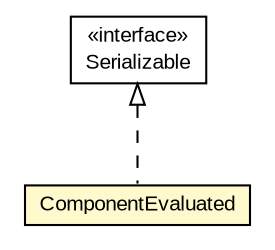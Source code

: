 #!/usr/local/bin/dot
#
# Class diagram 
# Generated by UMLGraph version 5.3 (http://www.umlgraph.org/)
#

digraph G {
	edge [fontname="arial",fontsize=10,labelfontname="arial",labelfontsize=10];
	node [fontname="arial",fontsize=10,shape=plaintext];
	nodesep=0.25;
	ranksep=0.5;
	// context.arch.logging.hibernate.ComponentEvaluated
	c165758 [label=<<table title="context.arch.logging.hibernate.ComponentEvaluated" border="0" cellborder="1" cellspacing="0" cellpadding="2" port="p" bgcolor="lemonChiffon" href="./ComponentEvaluated.html">
		<tr><td><table border="0" cellspacing="0" cellpadding="1">
<tr><td align="center" balign="center"> ComponentEvaluated </td></tr>
		</table></td></tr>
		</table>>, fontname="arial", fontcolor="black", fontsize=10.0];
	//context.arch.logging.hibernate.ComponentEvaluated implements java.io.Serializable
	c165761:p -> c165758:p [dir=back,arrowtail=empty,style=dashed];
	// java.io.Serializable
	c165761 [label=<<table title="java.io.Serializable" border="0" cellborder="1" cellspacing="0" cellpadding="2" port="p" href="http://java.sun.com/j2se/1.4.2/docs/api/java/io/Serializable.html">
		<tr><td><table border="0" cellspacing="0" cellpadding="1">
<tr><td align="center" balign="center"> &#171;interface&#187; </td></tr>
<tr><td align="center" balign="center"> Serializable </td></tr>
		</table></td></tr>
		</table>>, fontname="arial", fontcolor="black", fontsize=10.0];
}

